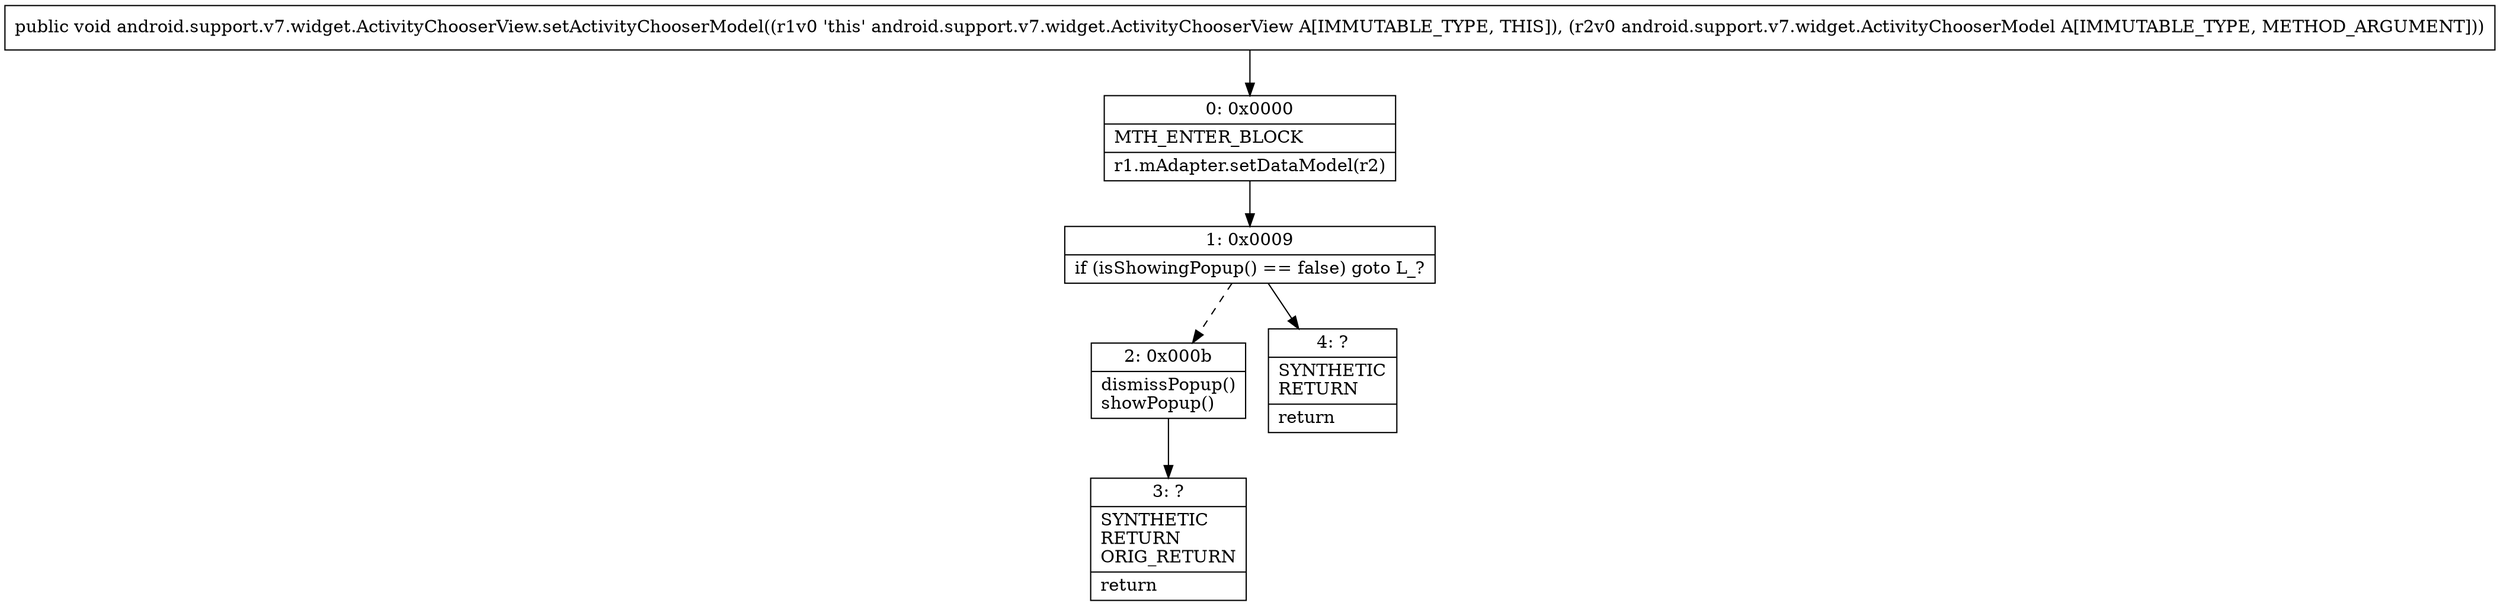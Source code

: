 digraph "CFG forandroid.support.v7.widget.ActivityChooserView.setActivityChooserModel(Landroid\/support\/v7\/widget\/ActivityChooserModel;)V" {
Node_0 [shape=record,label="{0\:\ 0x0000|MTH_ENTER_BLOCK\l|r1.mAdapter.setDataModel(r2)\l}"];
Node_1 [shape=record,label="{1\:\ 0x0009|if (isShowingPopup() == false) goto L_?\l}"];
Node_2 [shape=record,label="{2\:\ 0x000b|dismissPopup()\lshowPopup()\l}"];
Node_3 [shape=record,label="{3\:\ ?|SYNTHETIC\lRETURN\lORIG_RETURN\l|return\l}"];
Node_4 [shape=record,label="{4\:\ ?|SYNTHETIC\lRETURN\l|return\l}"];
MethodNode[shape=record,label="{public void android.support.v7.widget.ActivityChooserView.setActivityChooserModel((r1v0 'this' android.support.v7.widget.ActivityChooserView A[IMMUTABLE_TYPE, THIS]), (r2v0 android.support.v7.widget.ActivityChooserModel A[IMMUTABLE_TYPE, METHOD_ARGUMENT])) }"];
MethodNode -> Node_0;
Node_0 -> Node_1;
Node_1 -> Node_2[style=dashed];
Node_1 -> Node_4;
Node_2 -> Node_3;
}

